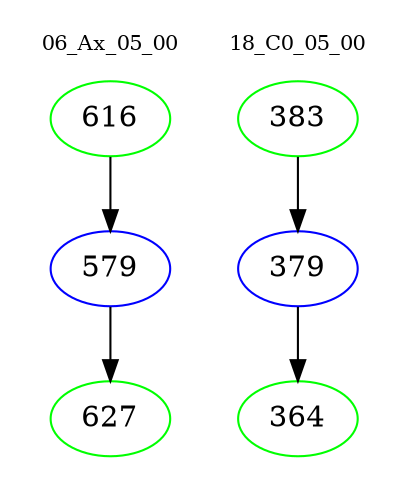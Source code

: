 digraph{
subgraph cluster_0 {
color = white
label = "06_Ax_05_00";
fontsize=10;
T0_616 [label="616", color="green"]
T0_616 -> T0_579 [color="black"]
T0_579 [label="579", color="blue"]
T0_579 -> T0_627 [color="black"]
T0_627 [label="627", color="green"]
}
subgraph cluster_1 {
color = white
label = "18_C0_05_00";
fontsize=10;
T1_383 [label="383", color="green"]
T1_383 -> T1_379 [color="black"]
T1_379 [label="379", color="blue"]
T1_379 -> T1_364 [color="black"]
T1_364 [label="364", color="green"]
}
}
